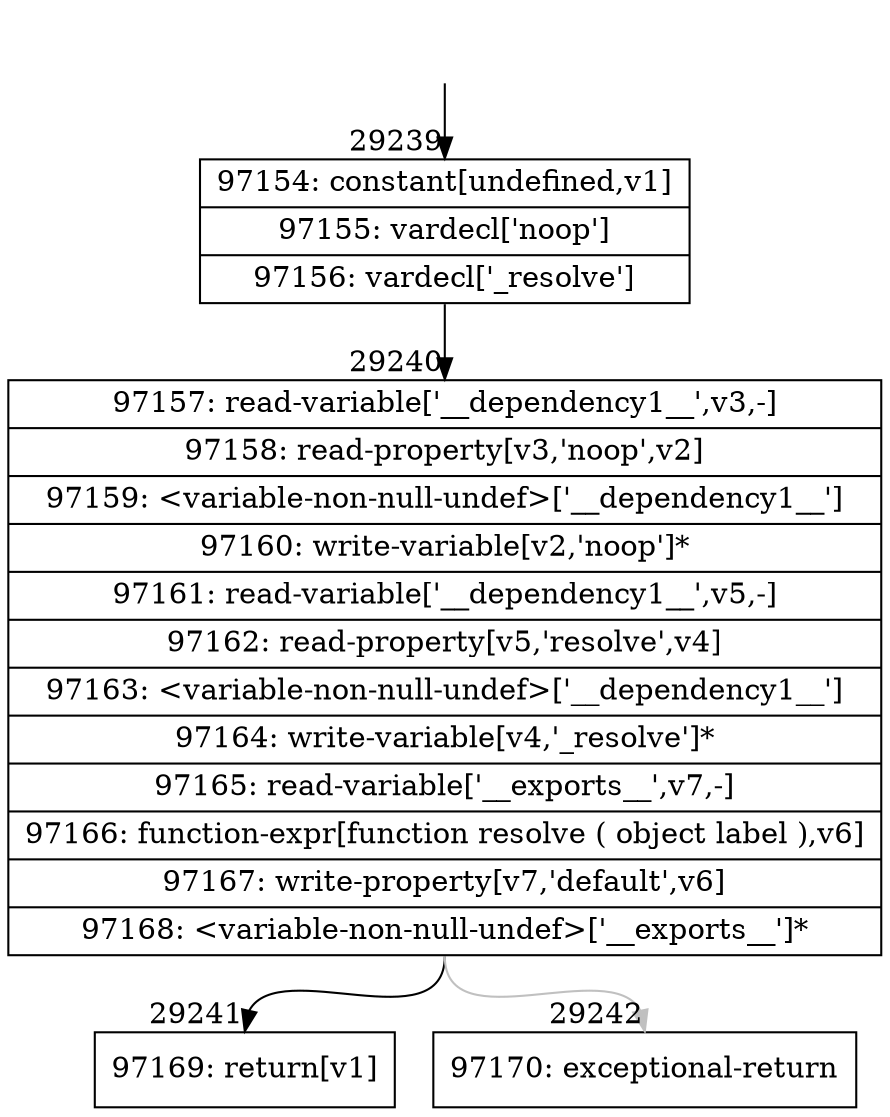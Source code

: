 digraph {
rankdir="TD"
BB_entry2589[shape=none,label=""];
BB_entry2589 -> BB29239 [tailport=s, headport=n, headlabel="    29239"]
BB29239 [shape=record label="{97154: constant[undefined,v1]|97155: vardecl['noop']|97156: vardecl['_resolve']}" ] 
BB29239 -> BB29240 [tailport=s, headport=n, headlabel="      29240"]
BB29240 [shape=record label="{97157: read-variable['__dependency1__',v3,-]|97158: read-property[v3,'noop',v2]|97159: \<variable-non-null-undef\>['__dependency1__']|97160: write-variable[v2,'noop']*|97161: read-variable['__dependency1__',v5,-]|97162: read-property[v5,'resolve',v4]|97163: \<variable-non-null-undef\>['__dependency1__']|97164: write-variable[v4,'_resolve']*|97165: read-variable['__exports__',v7,-]|97166: function-expr[function resolve ( object label ),v6]|97167: write-property[v7,'default',v6]|97168: \<variable-non-null-undef\>['__exports__']*}" ] 
BB29240 -> BB29241 [tailport=s, headport=n, headlabel="      29241"]
BB29240 -> BB29242 [tailport=s, headport=n, color=gray, headlabel="      29242"]
BB29241 [shape=record label="{97169: return[v1]}" ] 
BB29242 [shape=record label="{97170: exceptional-return}" ] 
//#$~ 52809
}
